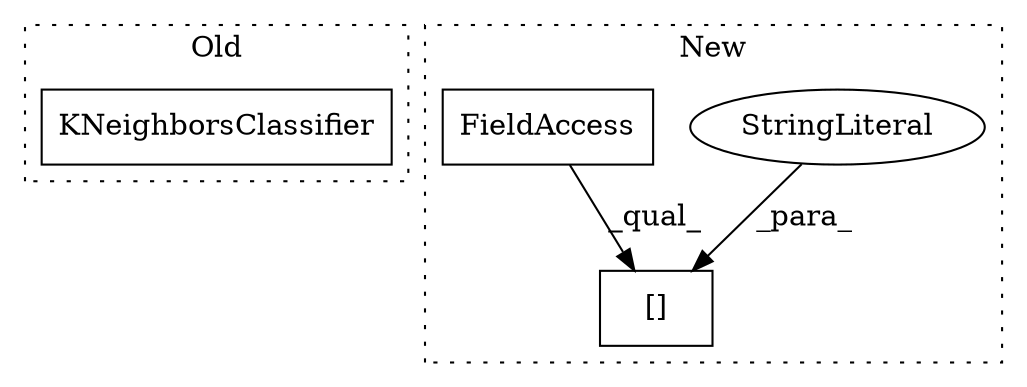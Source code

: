 digraph G {
subgraph cluster0 {
1 [label="KNeighborsClassifier" a="32" s="1999,2057" l="21,1" shape="box"];
label = "Old";
style="dotted";
}
subgraph cluster1 {
2 [label="[]" a="2" s="628,648" l="12,1" shape="box"];
3 [label="StringLiteral" a="45" s="640" l="8" shape="ellipse"];
4 [label="FieldAccess" a="22" s="628" l="11" shape="box"];
label = "New";
style="dotted";
}
3 -> 2 [label="_para_"];
4 -> 2 [label="_qual_"];
}